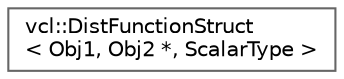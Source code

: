 digraph "Graphical Class Hierarchy"
{
 // LATEX_PDF_SIZE
  bgcolor="transparent";
  edge [fontname=Helvetica,fontsize=10,labelfontname=Helvetica,labelfontsize=10];
  node [fontname=Helvetica,fontsize=10,shape=box,height=0.2,width=0.4];
  rankdir="LR";
  Node0 [label="vcl::DistFunctionStruct\l\< Obj1, Obj2 *, ScalarType \>",height=0.2,width=0.4,color="grey40", fillcolor="white", style="filled",URL="$structvcl_1_1DistFunctionStruct_3_01Obj1_00_01Obj2_01_5_00_01ScalarType_01_4.html",tooltip=" "];
}
